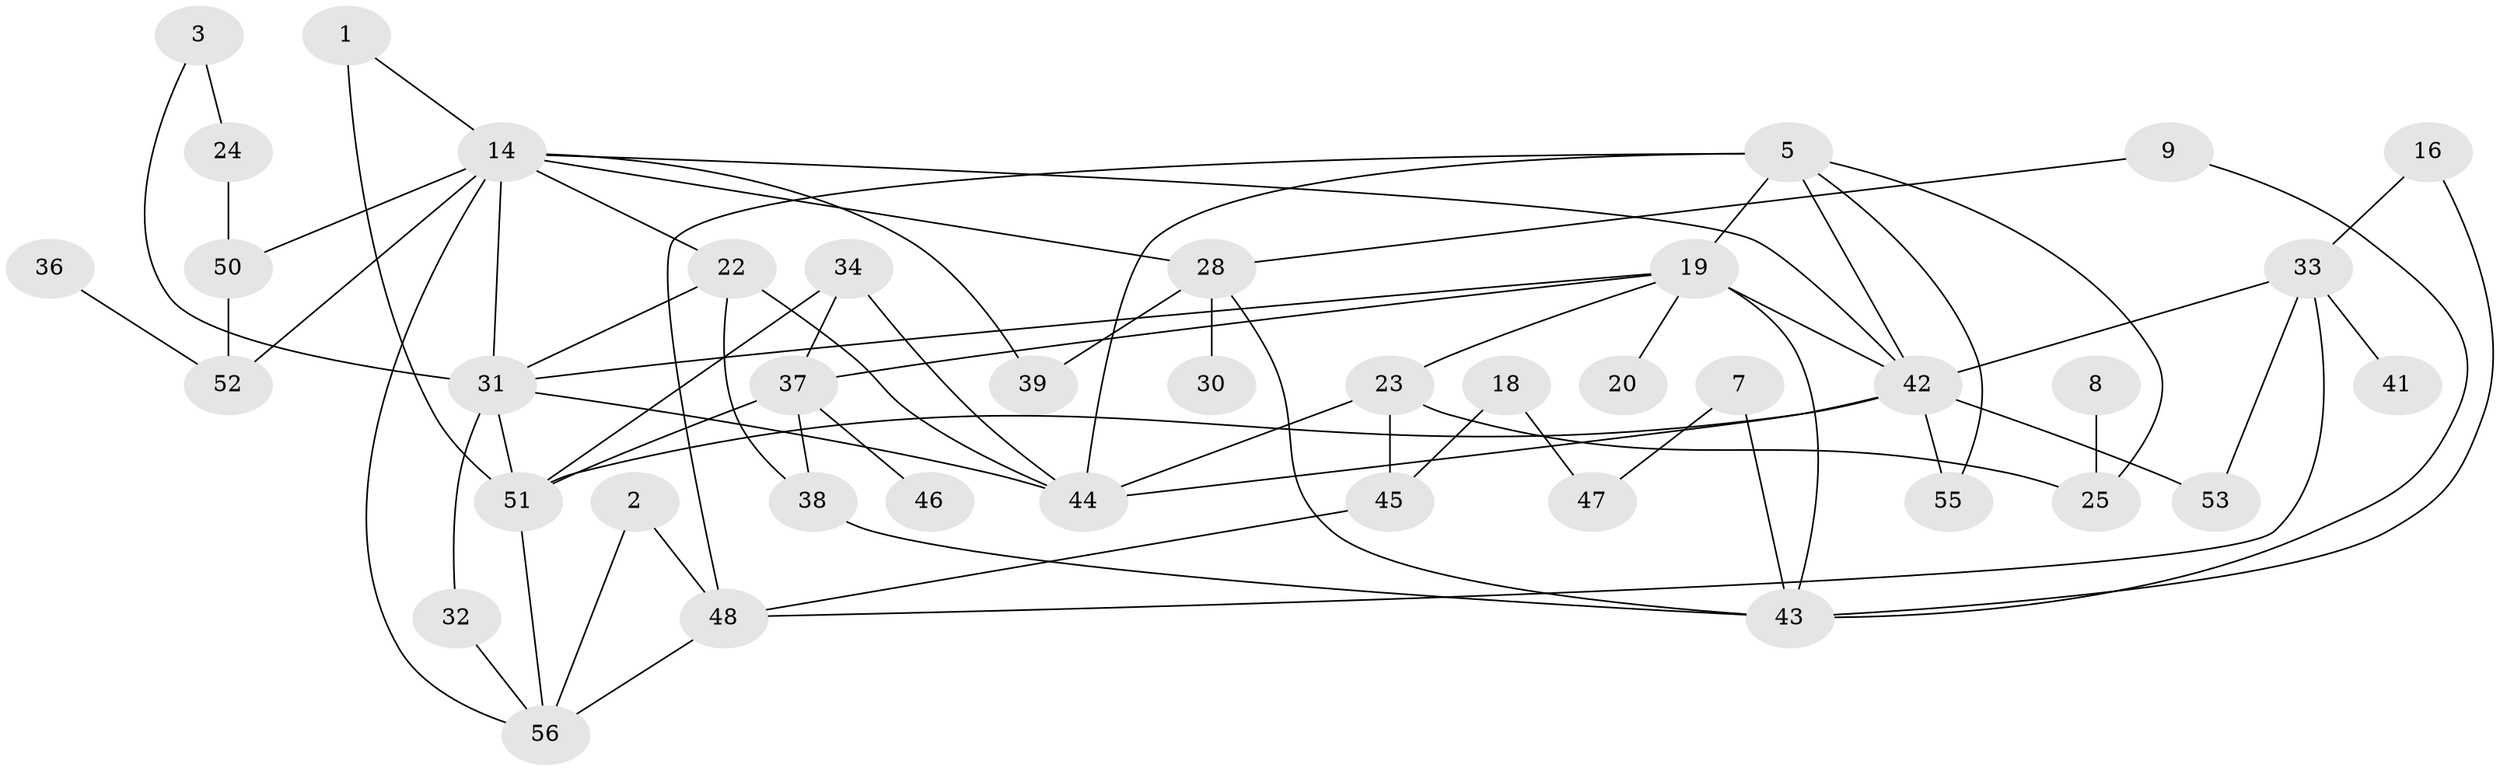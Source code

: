 // original degree distribution, {3: 0.24324324324324326, 4: 0.0990990990990991, 2: 0.23423423423423423, 5: 0.08108108108108109, 1: 0.17117117117117117, 0: 0.13513513513513514, 6: 0.02702702702702703, 7: 0.009009009009009009}
// Generated by graph-tools (version 1.1) at 2025/00/03/09/25 03:00:41]
// undirected, 40 vertices, 69 edges
graph export_dot {
graph [start="1"]
  node [color=gray90,style=filled];
  1;
  2;
  3;
  5;
  7;
  8;
  9;
  14;
  16;
  18;
  19;
  20;
  22;
  23;
  24;
  25;
  28;
  30;
  31;
  32;
  33;
  34;
  36;
  37;
  38;
  39;
  41;
  42;
  43;
  44;
  45;
  46;
  47;
  48;
  50;
  51;
  52;
  53;
  55;
  56;
  1 -- 14 [weight=1.0];
  1 -- 51 [weight=1.0];
  2 -- 48 [weight=1.0];
  2 -- 56 [weight=1.0];
  3 -- 24 [weight=1.0];
  3 -- 31 [weight=1.0];
  5 -- 19 [weight=1.0];
  5 -- 25 [weight=1.0];
  5 -- 42 [weight=1.0];
  5 -- 44 [weight=1.0];
  5 -- 48 [weight=1.0];
  5 -- 55 [weight=1.0];
  7 -- 43 [weight=1.0];
  7 -- 47 [weight=1.0];
  8 -- 25 [weight=1.0];
  9 -- 28 [weight=1.0];
  9 -- 43 [weight=1.0];
  14 -- 22 [weight=1.0];
  14 -- 28 [weight=2.0];
  14 -- 31 [weight=3.0];
  14 -- 39 [weight=1.0];
  14 -- 42 [weight=1.0];
  14 -- 50 [weight=1.0];
  14 -- 52 [weight=1.0];
  14 -- 56 [weight=1.0];
  16 -- 33 [weight=1.0];
  16 -- 43 [weight=1.0];
  18 -- 45 [weight=1.0];
  18 -- 47 [weight=1.0];
  19 -- 20 [weight=1.0];
  19 -- 23 [weight=1.0];
  19 -- 31 [weight=1.0];
  19 -- 37 [weight=1.0];
  19 -- 42 [weight=2.0];
  19 -- 43 [weight=1.0];
  22 -- 31 [weight=1.0];
  22 -- 38 [weight=2.0];
  22 -- 44 [weight=1.0];
  23 -- 25 [weight=1.0];
  23 -- 44 [weight=1.0];
  23 -- 45 [weight=1.0];
  24 -- 50 [weight=1.0];
  28 -- 30 [weight=1.0];
  28 -- 39 [weight=1.0];
  28 -- 43 [weight=1.0];
  31 -- 32 [weight=1.0];
  31 -- 44 [weight=2.0];
  31 -- 51 [weight=2.0];
  32 -- 56 [weight=1.0];
  33 -- 41 [weight=1.0];
  33 -- 42 [weight=1.0];
  33 -- 48 [weight=1.0];
  33 -- 53 [weight=1.0];
  34 -- 37 [weight=1.0];
  34 -- 44 [weight=1.0];
  34 -- 51 [weight=1.0];
  36 -- 52 [weight=1.0];
  37 -- 38 [weight=1.0];
  37 -- 46 [weight=1.0];
  37 -- 51 [weight=1.0];
  38 -- 43 [weight=1.0];
  42 -- 44 [weight=2.0];
  42 -- 51 [weight=1.0];
  42 -- 53 [weight=1.0];
  42 -- 55 [weight=1.0];
  45 -- 48 [weight=1.0];
  48 -- 56 [weight=1.0];
  50 -- 52 [weight=1.0];
  51 -- 56 [weight=1.0];
}

